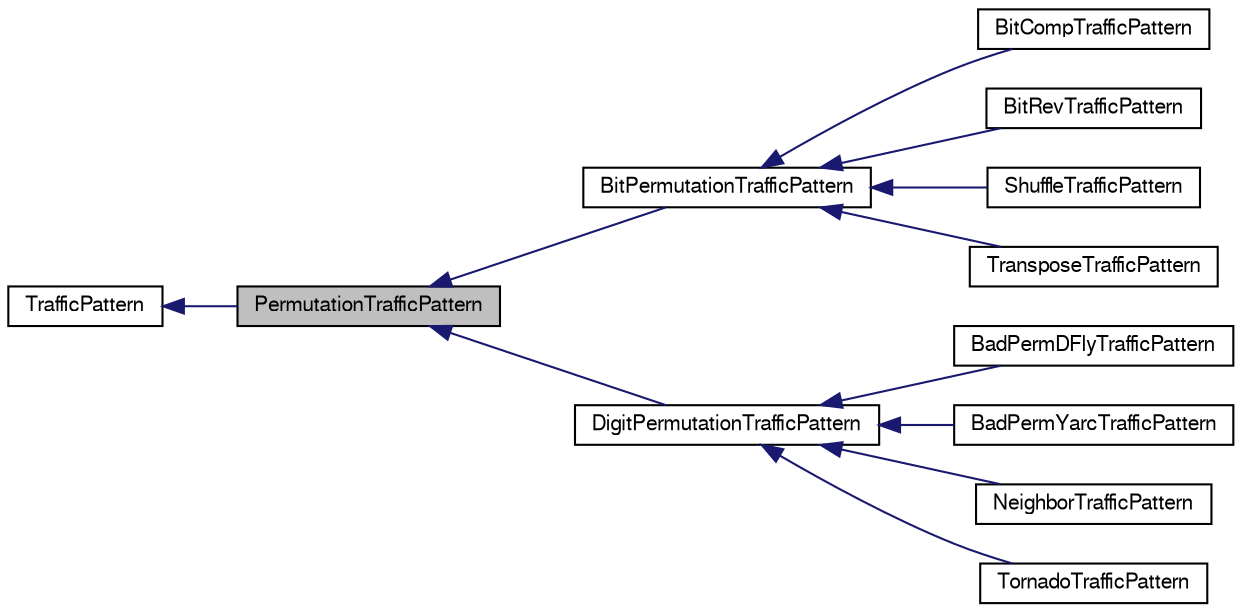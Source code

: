 digraph G
{
  bgcolor="transparent";
  edge [fontname="FreeSans",fontsize="10",labelfontname="FreeSans",labelfontsize="10"];
  node [fontname="FreeSans",fontsize="10",shape=record];
  rankdir=LR;
  Node1 [label="PermutationTrafficPattern",height=0.2,width=0.4,color="black", fillcolor="grey75", style="filled" fontcolor="black"];
  Node2 -> Node1 [dir=back,color="midnightblue",fontsize="10",style="solid",fontname="FreeSans"];
  Node2 [label="TrafficPattern",height=0.2,width=0.4,color="black",URL="$classTrafficPattern.html"];
  Node1 -> Node3 [dir=back,color="midnightblue",fontsize="10",style="solid",fontname="FreeSans"];
  Node3 [label="BitPermutationTrafficPattern",height=0.2,width=0.4,color="black",URL="$classBitPermutationTrafficPattern.html"];
  Node3 -> Node4 [dir=back,color="midnightblue",fontsize="10",style="solid",fontname="FreeSans"];
  Node4 [label="BitCompTrafficPattern",height=0.2,width=0.4,color="black",URL="$classBitCompTrafficPattern.html"];
  Node3 -> Node5 [dir=back,color="midnightblue",fontsize="10",style="solid",fontname="FreeSans"];
  Node5 [label="BitRevTrafficPattern",height=0.2,width=0.4,color="black",URL="$classBitRevTrafficPattern.html"];
  Node3 -> Node6 [dir=back,color="midnightblue",fontsize="10",style="solid",fontname="FreeSans"];
  Node6 [label="ShuffleTrafficPattern",height=0.2,width=0.4,color="black",URL="$classShuffleTrafficPattern.html"];
  Node3 -> Node7 [dir=back,color="midnightblue",fontsize="10",style="solid",fontname="FreeSans"];
  Node7 [label="TransposeTrafficPattern",height=0.2,width=0.4,color="black",URL="$classTransposeTrafficPattern.html"];
  Node1 -> Node8 [dir=back,color="midnightblue",fontsize="10",style="solid",fontname="FreeSans"];
  Node8 [label="DigitPermutationTrafficPattern",height=0.2,width=0.4,color="black",URL="$classDigitPermutationTrafficPattern.html"];
  Node8 -> Node9 [dir=back,color="midnightblue",fontsize="10",style="solid",fontname="FreeSans"];
  Node9 [label="BadPermDFlyTrafficPattern",height=0.2,width=0.4,color="black",URL="$classBadPermDFlyTrafficPattern.html"];
  Node8 -> Node10 [dir=back,color="midnightblue",fontsize="10",style="solid",fontname="FreeSans"];
  Node10 [label="BadPermYarcTrafficPattern",height=0.2,width=0.4,color="black",URL="$classBadPermYarcTrafficPattern.html"];
  Node8 -> Node11 [dir=back,color="midnightblue",fontsize="10",style="solid",fontname="FreeSans"];
  Node11 [label="NeighborTrafficPattern",height=0.2,width=0.4,color="black",URL="$classNeighborTrafficPattern.html"];
  Node8 -> Node12 [dir=back,color="midnightblue",fontsize="10",style="solid",fontname="FreeSans"];
  Node12 [label="TornadoTrafficPattern",height=0.2,width=0.4,color="black",URL="$classTornadoTrafficPattern.html"];
}
